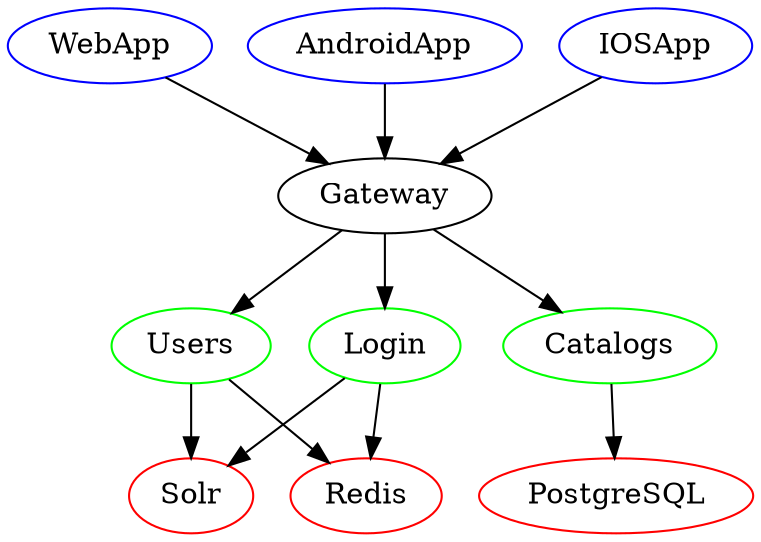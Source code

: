 digraph Example {
    {WebApp[color=blue] AndroidApp[color=blue] IOSApp[color=blue]} -> Gateway
    Gateway -> {Login[color=green] Users[color=green] Catalogs[color=green]}
    {Login Users} -> {Redis[color=red] Solr[color=red]}
    Catalogs -> {PostgreSQL[color=red]}
}